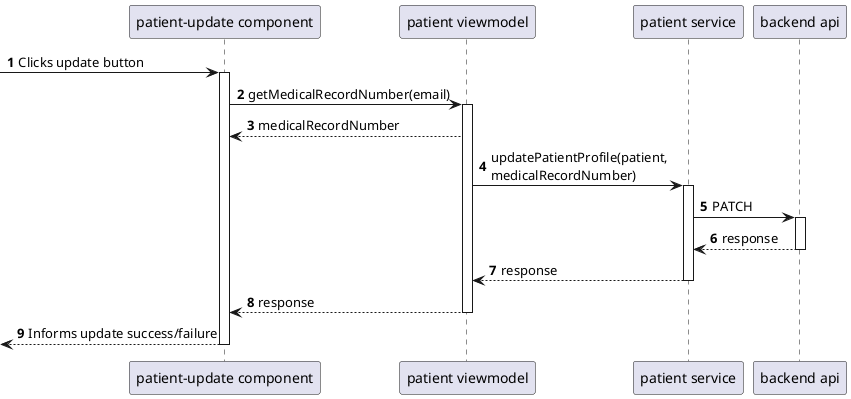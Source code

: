 @startuml
'https://plantuml.com/sequence-diagram

autonumber

participant "patient-update component" as puc

participant "patient viewmodel" as pvm

participant "patient service" as ps

participant "backend api" as bapi


-> puc : Clicks update button

activate puc

puc -> pvm : getMedicalRecordNumber(email) 

activate pvm

pvm --> puc : medicalRecordNumber

pvm -> ps : updatePatientProfile(patient, \nmedicalRecordNumber)

activate ps

ps -> bapi : PATCH

activate bapi

bapi --> ps : response

deactivate bapi

ps --> pvm : response

deactivate ps

pvm --> puc : response

deactivate pvm

<-- puc : Informs update success/failure

deactivate puc



@enduml